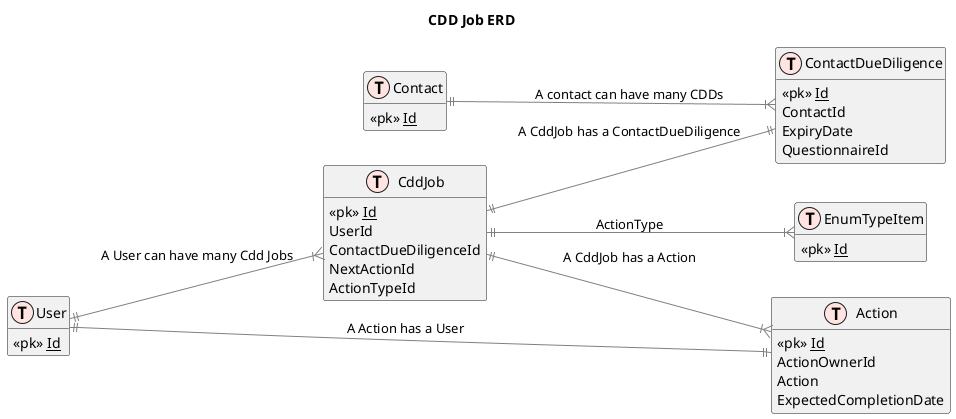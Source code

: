 @startuml

title CDD Job ERD 

left to right direction

!define table(x) class x << (T,mistyrose) >>   
!define view(x) class x << (V,lightblue) >>   
!define table(x) class x << (T,mistyrose) >>  
!define tr(x) class x << (R,red) >>  
!define tf(x) class x << (F,darkorange) >>   
!define af(x) class x << (F,white) >>   
!define fn(x) class x << (F,plum) >>   
!define fs(x) class x << (F,tan) >>   
!define ft(x) class x << (F,wheat) >>   
!define if(x) class x << (F,gaisboro) >>   
!define p(x) class x << (P,indianred) >>   
!define pc(x) class x << (P,lemonshiffon) >>   
!define x(x) class x << (P,linen) >>     
!define primary_key(x) <<pk>> <u>x</u>
!define foreign_key(x) <<fk>> <b>x</b>
!define link( k, y) k }--||  y
hide methods   
hide stereotypes  
skinparam classarrowcolor gray  

table(User)
{
    primary_key(Id)
}

table(Contact)
{
    primary_key(Id)
}

table(ContactDueDiligence)
{
    primary_key(Id)
    ContactId
    ExpiryDate
    QuestionnaireId
}

table( CddJob)
{
    primary_key(Id)
    UserId
    ContactDueDiligenceId
    NextActionId
    ActionTypeId

}

table(Action)
{
    primary_key(Id)
    ActionOwnerId
    Action
    ExpectedCompletionDate
    
}


table(EnumTypeItem)
{
    primary_key(Id)
}

User ||--|{ CddJob : A User can have many Cdd Jobs
CddJob ||--|| ContactDueDiligence : A CddJob has a ContactDueDiligence
CddJob ||--|{ EnumTypeItem : ActionType
CddJob ||--|{ Action : A CddJob has a Action

Action ||--|| User : A Action has a User 
Contact ||--|{ ContactDueDiligence : A contact can have many CDDs


@enduml

